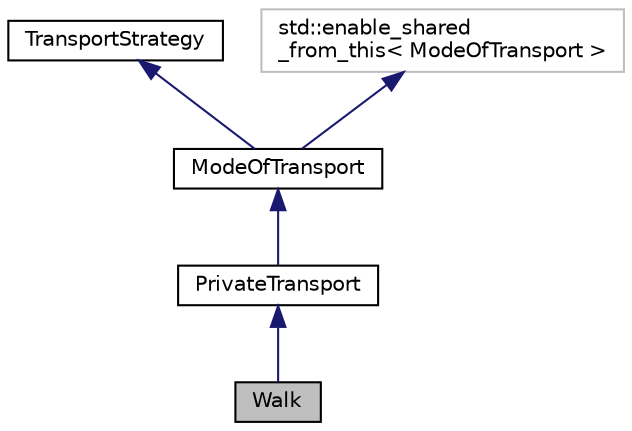digraph "Walk"
{
 // LATEX_PDF_SIZE
  edge [fontname="Helvetica",fontsize="10",labelfontname="Helvetica",labelfontsize="10"];
  node [fontname="Helvetica",fontsize="10",shape=record];
  Node1 [label="Walk",height=0.2,width=0.4,color="black", fillcolor="grey75", style="filled", fontcolor="black",tooltip="Represents a walking mode of private transportation."];
  Node2 -> Node1 [dir="back",color="midnightblue",fontsize="10",style="solid",fontname="Helvetica"];
  Node2 [label="PrivateTransport",height=0.2,width=0.4,color="black", fillcolor="white", style="filled",URL="$classPrivateTransport.html",tooltip="Represents a private mode of transport with associated functionalities."];
  Node3 -> Node2 [dir="back",color="midnightblue",fontsize="10",style="solid",fontname="Helvetica"];
  Node3 [label="ModeOfTransport",height=0.2,width=0.4,color="black", fillcolor="white", style="filled",URL="$classModeOfTransport.html",tooltip="Abstract class representing a mode of transport."];
  Node4 -> Node3 [dir="back",color="midnightblue",fontsize="10",style="solid",fontname="Helvetica"];
  Node4 [label="TransportStrategy",height=0.2,width=0.4,color="black", fillcolor="white", style="filled",URL="$classTransportStrategy.html",tooltip="Abstract base class for defining transport strategies."];
  Node5 -> Node3 [dir="back",color="midnightblue",fontsize="10",style="solid",fontname="Helvetica"];
  Node5 [label="std::enable_shared\l_from_this\< ModeOfTransport \>",height=0.2,width=0.4,color="grey75", fillcolor="white", style="filled",tooltip=" "];
}
